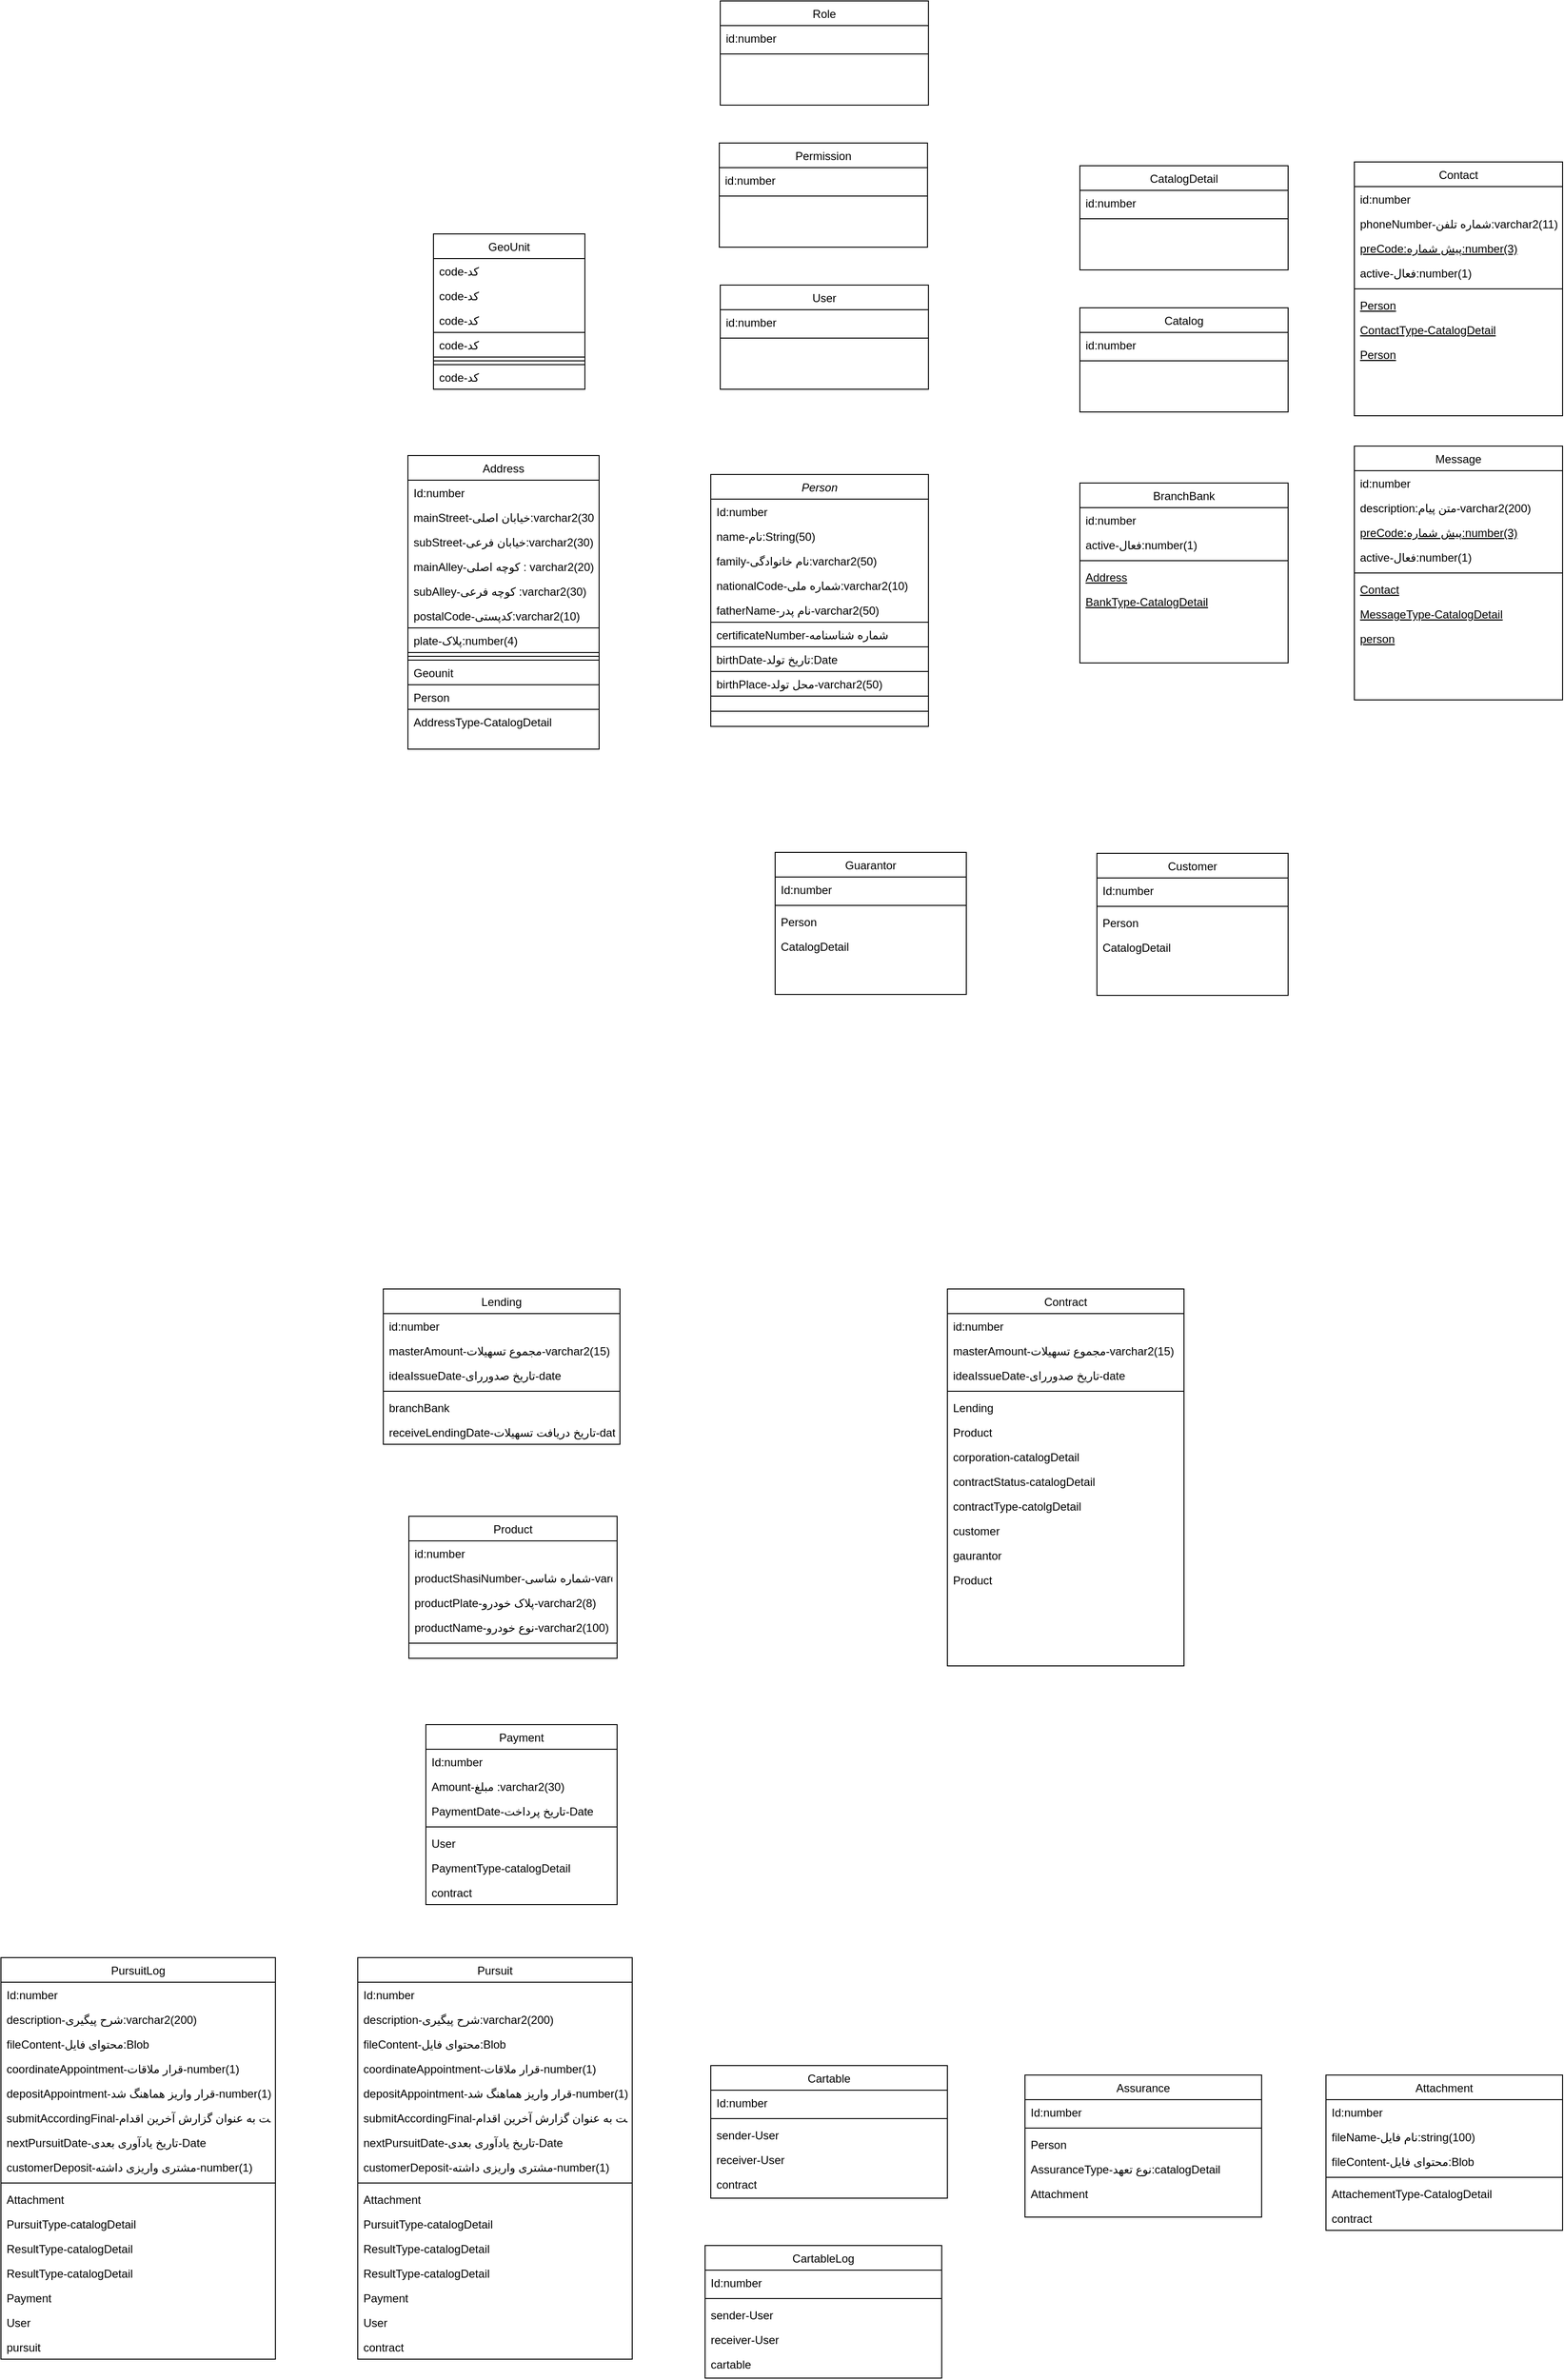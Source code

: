 <mxfile version="13.6.4" type="device"><diagram id="C5RBs43oDa-KdzZeNtuy" name="Page-1"><mxGraphModel dx="2861" dy="2953" grid="1" gridSize="10" guides="1" tooltips="1" connect="1" arrows="1" fold="1" page="1" pageScale="1" pageWidth="827" pageHeight="1169" math="0" shadow="0"><root><mxCell id="WIyWlLk6GJQsqaUBKTNV-0"/><mxCell id="WIyWlLk6GJQsqaUBKTNV-1" parent="WIyWlLk6GJQsqaUBKTNV-0"/><mxCell id="zkfFHV4jXpPFQw0GAbJ--6" value="Contact" style="swimlane;fontStyle=0;align=center;verticalAlign=top;childLayout=stackLayout;horizontal=1;startSize=26;horizontalStack=0;resizeParent=1;resizeLast=0;collapsible=1;marginBottom=0;rounded=0;shadow=0;strokeWidth=1;" parent="WIyWlLk6GJQsqaUBKTNV-1" vertex="1"><mxGeometry x="560" y="-1330" width="220" height="268" as="geometry"><mxRectangle x="130" y="380" width="160" height="26" as="alternateBounds"/></mxGeometry></mxCell><mxCell id="zkfFHV4jXpPFQw0GAbJ--7" value="id:number" style="text;align=left;verticalAlign=top;spacingLeft=4;spacingRight=4;overflow=hidden;rotatable=0;points=[[0,0.5],[1,0.5]];portConstraint=eastwest;" parent="zkfFHV4jXpPFQw0GAbJ--6" vertex="1"><mxGeometry y="26" width="220" height="26" as="geometry"/></mxCell><mxCell id="zkfFHV4jXpPFQw0GAbJ--8" value="phoneNumber-شماره تلفن:varchar2(11)" style="text;align=left;verticalAlign=top;spacingLeft=4;spacingRight=4;overflow=hidden;rotatable=0;points=[[0,0.5],[1,0.5]];portConstraint=eastwest;rounded=0;shadow=0;html=0;" parent="zkfFHV4jXpPFQw0GAbJ--6" vertex="1"><mxGeometry y="52" width="220" height="26" as="geometry"/></mxCell><mxCell id="zkfFHV4jXpPFQw0GAbJ--10" value="preCode:پیش شماره:number(3)" style="text;align=left;verticalAlign=top;spacingLeft=4;spacingRight=4;overflow=hidden;rotatable=0;points=[[0,0.5],[1,0.5]];portConstraint=eastwest;fontStyle=4" parent="zkfFHV4jXpPFQw0GAbJ--6" vertex="1"><mxGeometry y="78" width="220" height="26" as="geometry"/></mxCell><mxCell id="zkfFHV4jXpPFQw0GAbJ--11" value="active-فعال:number(1)" style="text;align=left;verticalAlign=top;spacingLeft=4;spacingRight=4;overflow=hidden;rotatable=0;points=[[0,0.5],[1,0.5]];portConstraint=eastwest;" parent="zkfFHV4jXpPFQw0GAbJ--6" vertex="1"><mxGeometry y="104" width="220" height="26" as="geometry"/></mxCell><mxCell id="zkfFHV4jXpPFQw0GAbJ--9" value="" style="line;html=1;strokeWidth=1;align=left;verticalAlign=middle;spacingTop=-1;spacingLeft=3;spacingRight=3;rotatable=0;labelPosition=right;points=[];portConstraint=eastwest;" parent="zkfFHV4jXpPFQw0GAbJ--6" vertex="1"><mxGeometry y="130" width="220" height="8" as="geometry"/></mxCell><mxCell id="hDIeTfLt6KvK6d02lA_s-30" value="Person" style="text;align=left;verticalAlign=top;spacingLeft=4;spacingRight=4;overflow=hidden;rotatable=0;points=[[0,0.5],[1,0.5]];portConstraint=eastwest;fontStyle=4" parent="zkfFHV4jXpPFQw0GAbJ--6" vertex="1"><mxGeometry y="138" width="220" height="26" as="geometry"/></mxCell><mxCell id="hDIeTfLt6KvK6d02lA_s-31" value="ContactType-CatalogDetail" style="text;align=left;verticalAlign=top;spacingLeft=4;spacingRight=4;overflow=hidden;rotatable=0;points=[[0,0.5],[1,0.5]];portConstraint=eastwest;fontStyle=4" parent="zkfFHV4jXpPFQw0GAbJ--6" vertex="1"><mxGeometry y="164" width="220" height="26" as="geometry"/></mxCell><mxCell id="hDIeTfLt6KvK6d02lA_s-32" value="Person" style="text;align=left;verticalAlign=top;spacingLeft=4;spacingRight=4;overflow=hidden;rotatable=0;points=[[0,0.5],[1,0.5]];portConstraint=eastwest;fontStyle=4" parent="zkfFHV4jXpPFQw0GAbJ--6" vertex="1"><mxGeometry y="190" width="220" height="26" as="geometry"/></mxCell><mxCell id="hDIeTfLt6KvK6d02lA_s-39" value="Message" style="swimlane;fontStyle=0;align=center;verticalAlign=top;childLayout=stackLayout;horizontal=1;startSize=26;horizontalStack=0;resizeParent=1;resizeLast=0;collapsible=1;marginBottom=0;rounded=0;shadow=0;strokeWidth=1;" parent="WIyWlLk6GJQsqaUBKTNV-1" vertex="1"><mxGeometry x="560" y="-1030" width="220" height="268" as="geometry"><mxRectangle x="130" y="380" width="160" height="26" as="alternateBounds"/></mxGeometry></mxCell><mxCell id="hDIeTfLt6KvK6d02lA_s-40" value="id:number" style="text;align=left;verticalAlign=top;spacingLeft=4;spacingRight=4;overflow=hidden;rotatable=0;points=[[0,0.5],[1,0.5]];portConstraint=eastwest;" parent="hDIeTfLt6KvK6d02lA_s-39" vertex="1"><mxGeometry y="26" width="220" height="26" as="geometry"/></mxCell><mxCell id="hDIeTfLt6KvK6d02lA_s-41" value="description:متن پیام-varchar2(200)" style="text;align=left;verticalAlign=top;spacingLeft=4;spacingRight=4;overflow=hidden;rotatable=0;points=[[0,0.5],[1,0.5]];portConstraint=eastwest;rounded=0;shadow=0;html=0;" parent="hDIeTfLt6KvK6d02lA_s-39" vertex="1"><mxGeometry y="52" width="220" height="26" as="geometry"/></mxCell><mxCell id="hDIeTfLt6KvK6d02lA_s-42" value="preCode:پیش شماره:number(3)" style="text;align=left;verticalAlign=top;spacingLeft=4;spacingRight=4;overflow=hidden;rotatable=0;points=[[0,0.5],[1,0.5]];portConstraint=eastwest;fontStyle=4" parent="hDIeTfLt6KvK6d02lA_s-39" vertex="1"><mxGeometry y="78" width="220" height="26" as="geometry"/></mxCell><mxCell id="hDIeTfLt6KvK6d02lA_s-43" value="active-فعال:number(1)" style="text;align=left;verticalAlign=top;spacingLeft=4;spacingRight=4;overflow=hidden;rotatable=0;points=[[0,0.5],[1,0.5]];portConstraint=eastwest;" parent="hDIeTfLt6KvK6d02lA_s-39" vertex="1"><mxGeometry y="104" width="220" height="26" as="geometry"/></mxCell><mxCell id="hDIeTfLt6KvK6d02lA_s-46" value="" style="line;html=1;strokeWidth=1;align=left;verticalAlign=middle;spacingTop=-1;spacingLeft=3;spacingRight=3;rotatable=0;labelPosition=right;points=[];portConstraint=eastwest;" parent="hDIeTfLt6KvK6d02lA_s-39" vertex="1"><mxGeometry y="130" width="220" height="8" as="geometry"/></mxCell><mxCell id="hDIeTfLt6KvK6d02lA_s-47" value="Contact" style="text;align=left;verticalAlign=top;spacingLeft=4;spacingRight=4;overflow=hidden;rotatable=0;points=[[0,0.5],[1,0.5]];portConstraint=eastwest;fontStyle=4" parent="hDIeTfLt6KvK6d02lA_s-39" vertex="1"><mxGeometry y="138" width="220" height="26" as="geometry"/></mxCell><mxCell id="hDIeTfLt6KvK6d02lA_s-48" value="MessageType-CatalogDetail" style="text;align=left;verticalAlign=top;spacingLeft=4;spacingRight=4;overflow=hidden;rotatable=0;points=[[0,0.5],[1,0.5]];portConstraint=eastwest;fontStyle=4" parent="hDIeTfLt6KvK6d02lA_s-39" vertex="1"><mxGeometry y="164" width="220" height="26" as="geometry"/></mxCell><mxCell id="3shs-tokEm1xAMfO8wNQ-30" value="person" style="text;align=left;verticalAlign=top;spacingLeft=4;spacingRight=4;overflow=hidden;rotatable=0;points=[[0,0.5],[1,0.5]];portConstraint=eastwest;fontStyle=4" vertex="1" parent="hDIeTfLt6KvK6d02lA_s-39"><mxGeometry y="190" width="220" height="26" as="geometry"/></mxCell><mxCell id="zkfFHV4jXpPFQw0GAbJ--17" value="Address" style="swimlane;fontStyle=0;align=center;verticalAlign=top;childLayout=stackLayout;horizontal=1;startSize=26;horizontalStack=0;resizeParent=1;resizeLast=0;collapsible=1;marginBottom=0;rounded=0;shadow=0;strokeWidth=1;" parent="WIyWlLk6GJQsqaUBKTNV-1" vertex="1"><mxGeometry x="-440" y="-1020" width="202" height="310" as="geometry"><mxRectangle x="550" y="140" width="160" height="26" as="alternateBounds"/></mxGeometry></mxCell><mxCell id="hDIeTfLt6KvK6d02lA_s-26" value="Id:number" style="text;align=left;verticalAlign=top;spacingLeft=4;spacingRight=4;overflow=hidden;rotatable=0;points=[[0,0.5],[1,0.5]];portConstraint=eastwest;" parent="zkfFHV4jXpPFQw0GAbJ--17" vertex="1"><mxGeometry y="26" width="202" height="26" as="geometry"/></mxCell><mxCell id="zkfFHV4jXpPFQw0GAbJ--19" value="mainStreet-خیابان اصلی:varchar2(30)" style="text;align=left;verticalAlign=top;spacingLeft=4;spacingRight=4;overflow=hidden;rotatable=0;points=[[0,0.5],[1,0.5]];portConstraint=eastwest;rounded=0;shadow=0;html=0;" parent="zkfFHV4jXpPFQw0GAbJ--17" vertex="1"><mxGeometry y="52" width="202" height="26" as="geometry"/></mxCell><mxCell id="zkfFHV4jXpPFQw0GAbJ--20" value="subStreet-خیابان فرعی:varchar2(30)" style="text;align=left;verticalAlign=top;spacingLeft=4;spacingRight=4;overflow=hidden;rotatable=0;points=[[0,0.5],[1,0.5]];portConstraint=eastwest;rounded=0;shadow=0;html=0;" parent="zkfFHV4jXpPFQw0GAbJ--17" vertex="1"><mxGeometry y="78" width="202" height="26" as="geometry"/></mxCell><mxCell id="zkfFHV4jXpPFQw0GAbJ--18" value="mainAlley-کوچه اصلی : varchar2(20)" style="text;align=left;verticalAlign=top;spacingLeft=4;spacingRight=4;overflow=hidden;rotatable=0;points=[[0,0.5],[1,0.5]];portConstraint=eastwest;" parent="zkfFHV4jXpPFQw0GAbJ--17" vertex="1"><mxGeometry y="104" width="202" height="26" as="geometry"/></mxCell><mxCell id="zkfFHV4jXpPFQw0GAbJ--21" value="subAlley-کوچه فرعی :varchar2(30)" style="text;align=left;verticalAlign=top;spacingLeft=4;spacingRight=4;overflow=hidden;rotatable=0;points=[[0,0.5],[1,0.5]];portConstraint=eastwest;rounded=0;shadow=0;html=0;" parent="zkfFHV4jXpPFQw0GAbJ--17" vertex="1"><mxGeometry y="130" width="202" height="26" as="geometry"/></mxCell><mxCell id="zkfFHV4jXpPFQw0GAbJ--22" value="postalCode-کدپستی:varchar2(10)" style="text;align=left;verticalAlign=top;spacingLeft=4;spacingRight=4;overflow=hidden;rotatable=0;points=[[0,0.5],[1,0.5]];portConstraint=eastwest;rounded=0;shadow=0;html=0;" parent="zkfFHV4jXpPFQw0GAbJ--17" vertex="1"><mxGeometry y="156" width="202" height="26" as="geometry"/></mxCell><mxCell id="zkfFHV4jXpPFQw0GAbJ--24" value="plate-پلاک:number(4)" style="text;align=left;verticalAlign=top;spacingLeft=4;spacingRight=4;overflow=hidden;rotatable=0;points=[[0,0.5],[1,0.5]];portConstraint=eastwest;strokeColor=#000000;" parent="zkfFHV4jXpPFQw0GAbJ--17" vertex="1"><mxGeometry y="182" width="202" height="26" as="geometry"/></mxCell><mxCell id="zkfFHV4jXpPFQw0GAbJ--23" value="" style="line;html=1;strokeWidth=1;align=left;verticalAlign=middle;spacingTop=-1;spacingLeft=3;spacingRight=3;rotatable=0;labelPosition=right;points=[];portConstraint=eastwest;" parent="zkfFHV4jXpPFQw0GAbJ--17" vertex="1"><mxGeometry y="208" width="202" height="8" as="geometry"/></mxCell><mxCell id="zkfFHV4jXpPFQw0GAbJ--25" value="Geounit" style="text;align=left;verticalAlign=top;spacingLeft=4;spacingRight=4;overflow=hidden;rotatable=0;points=[[0,0.5],[1,0.5]];portConstraint=eastwest;strokeColor=#000000;" parent="zkfFHV4jXpPFQw0GAbJ--17" vertex="1"><mxGeometry y="216" width="202" height="26" as="geometry"/></mxCell><mxCell id="hDIeTfLt6KvK6d02lA_s-24" value="Person" style="text;align=left;verticalAlign=top;spacingLeft=4;spacingRight=4;overflow=hidden;rotatable=0;points=[[0,0.5],[1,0.5]];portConstraint=eastwest;rounded=0;shadow=0;html=0;strokeColor=#000000;" parent="zkfFHV4jXpPFQw0GAbJ--17" vertex="1"><mxGeometry y="242" width="202" height="26" as="geometry"/></mxCell><mxCell id="hDIeTfLt6KvK6d02lA_s-27" value="AddressType-CatalogDetail" style="text;align=left;verticalAlign=top;spacingLeft=4;spacingRight=4;overflow=hidden;rotatable=0;points=[[0,0.5],[1,0.5]];portConstraint=eastwest;rounded=0;shadow=0;html=0;" parent="zkfFHV4jXpPFQw0GAbJ--17" vertex="1"><mxGeometry y="268" width="202" height="26" as="geometry"/></mxCell><mxCell id="hDIeTfLt6KvK6d02lA_s-52" value="BranchBank" style="swimlane;fontStyle=0;align=center;verticalAlign=top;childLayout=stackLayout;horizontal=1;startSize=26;horizontalStack=0;resizeParent=1;resizeLast=0;collapsible=1;marginBottom=0;rounded=0;shadow=0;strokeWidth=1;" parent="WIyWlLk6GJQsqaUBKTNV-1" vertex="1"><mxGeometry x="270" y="-991" width="220" height="190" as="geometry"><mxRectangle x="130" y="380" width="160" height="26" as="alternateBounds"/></mxGeometry></mxCell><mxCell id="hDIeTfLt6KvK6d02lA_s-53" value="id:number" style="text;align=left;verticalAlign=top;spacingLeft=4;spacingRight=4;overflow=hidden;rotatable=0;points=[[0,0.5],[1,0.5]];portConstraint=eastwest;" parent="hDIeTfLt6KvK6d02lA_s-52" vertex="1"><mxGeometry y="26" width="220" height="26" as="geometry"/></mxCell><mxCell id="hDIeTfLt6KvK6d02lA_s-56" value="active-فعال:number(1)" style="text;align=left;verticalAlign=top;spacingLeft=4;spacingRight=4;overflow=hidden;rotatable=0;points=[[0,0.5],[1,0.5]];portConstraint=eastwest;" parent="hDIeTfLt6KvK6d02lA_s-52" vertex="1"><mxGeometry y="52" width="220" height="26" as="geometry"/></mxCell><mxCell id="hDIeTfLt6KvK6d02lA_s-59" value="" style="line;html=1;strokeWidth=1;align=left;verticalAlign=middle;spacingTop=-1;spacingLeft=3;spacingRight=3;rotatable=0;labelPosition=right;points=[];portConstraint=eastwest;" parent="hDIeTfLt6KvK6d02lA_s-52" vertex="1"><mxGeometry y="78" width="220" height="8" as="geometry"/></mxCell><mxCell id="hDIeTfLt6KvK6d02lA_s-60" value="Address" style="text;align=left;verticalAlign=top;spacingLeft=4;spacingRight=4;overflow=hidden;rotatable=0;points=[[0,0.5],[1,0.5]];portConstraint=eastwest;fontStyle=4" parent="hDIeTfLt6KvK6d02lA_s-52" vertex="1"><mxGeometry y="86" width="220" height="26" as="geometry"/></mxCell><mxCell id="hDIeTfLt6KvK6d02lA_s-61" value="BankType-CatalogDetail" style="text;align=left;verticalAlign=top;spacingLeft=4;spacingRight=4;overflow=hidden;rotatable=0;points=[[0,0.5],[1,0.5]];portConstraint=eastwest;fontStyle=4" parent="hDIeTfLt6KvK6d02lA_s-52" vertex="1"><mxGeometry y="112" width="220" height="26" as="geometry"/></mxCell><mxCell id="zkfFHV4jXpPFQw0GAbJ--0" value="Person" style="swimlane;fontStyle=2;align=center;verticalAlign=top;childLayout=stackLayout;horizontal=1;startSize=26;horizontalStack=0;resizeParent=1;resizeLast=0;collapsible=1;marginBottom=0;rounded=0;shadow=0;strokeWidth=1;" parent="WIyWlLk6GJQsqaUBKTNV-1" vertex="1"><mxGeometry x="-120" y="-1000" width="230" height="266" as="geometry"><mxRectangle x="230" y="140" width="160" height="26" as="alternateBounds"/></mxGeometry></mxCell><mxCell id="hDIeTfLt6KvK6d02lA_s-25" value="Id:number" style="text;align=left;verticalAlign=top;spacingLeft=4;spacingRight=4;overflow=hidden;rotatable=0;points=[[0,0.5],[1,0.5]];portConstraint=eastwest;rounded=0;shadow=0;html=0;" parent="zkfFHV4jXpPFQw0GAbJ--0" vertex="1"><mxGeometry y="26" width="230" height="26" as="geometry"/></mxCell><mxCell id="zkfFHV4jXpPFQw0GAbJ--3" value="name-نام:String(50)" style="text;align=left;verticalAlign=top;spacingLeft=4;spacingRight=4;overflow=hidden;rotatable=0;points=[[0,0.5],[1,0.5]];portConstraint=eastwest;rounded=0;shadow=0;html=0;" parent="zkfFHV4jXpPFQw0GAbJ--0" vertex="1"><mxGeometry y="52" width="230" height="26" as="geometry"/></mxCell><mxCell id="zkfFHV4jXpPFQw0GAbJ--1" value="family-نام خانوادگی:varchar2(50)" style="text;align=left;verticalAlign=top;spacingLeft=4;spacingRight=4;overflow=hidden;rotatable=0;points=[[0,0.5],[1,0.5]];portConstraint=eastwest;" parent="zkfFHV4jXpPFQw0GAbJ--0" vertex="1"><mxGeometry y="78" width="230" height="26" as="geometry"/></mxCell><mxCell id="zkfFHV4jXpPFQw0GAbJ--5" value="nationalCode-شماره ملی:varchar2(10)" style="text;align=left;verticalAlign=top;spacingLeft=4;spacingRight=4;overflow=hidden;rotatable=0;points=[[0,0.5],[1,0.5]];portConstraint=eastwest;" parent="zkfFHV4jXpPFQw0GAbJ--0" vertex="1"><mxGeometry y="104" width="230" height="26" as="geometry"/></mxCell><mxCell id="hDIeTfLt6KvK6d02lA_s-11" value="fatherName-نام پدر-varchar2(50)" style="text;align=left;verticalAlign=top;spacingLeft=4;spacingRight=4;overflow=hidden;rotatable=0;points=[[0,0.5],[1,0.5]];portConstraint=eastwest;rounded=0;shadow=0;html=0;" parent="zkfFHV4jXpPFQw0GAbJ--0" vertex="1"><mxGeometry y="130" width="230" height="26" as="geometry"/></mxCell><mxCell id="hDIeTfLt6KvK6d02lA_s-12" value="certificateNumber-شماره شناسنامه" style="text;align=left;verticalAlign=top;spacingLeft=4;spacingRight=4;overflow=hidden;rotatable=0;points=[[0,0.5],[1,0.5]];portConstraint=eastwest;rounded=0;shadow=0;html=0;strokeColor=#000000;" parent="zkfFHV4jXpPFQw0GAbJ--0" vertex="1"><mxGeometry y="156" width="230" height="26" as="geometry"/></mxCell><mxCell id="hDIeTfLt6KvK6d02lA_s-13" value="birthDate-تاریخ تولد:Date" style="text;align=left;verticalAlign=top;spacingLeft=4;spacingRight=4;overflow=hidden;rotatable=0;points=[[0,0.5],[1,0.5]];portConstraint=eastwest;rounded=0;shadow=0;html=0;strokeColor=#000000;" parent="zkfFHV4jXpPFQw0GAbJ--0" vertex="1"><mxGeometry y="182" width="230" height="26" as="geometry"/></mxCell><mxCell id="hDIeTfLt6KvK6d02lA_s-10" value="birthPlace-محل تولد-varchar2(50)" style="text;align=left;verticalAlign=top;spacingLeft=4;spacingRight=4;overflow=hidden;rotatable=0;points=[[0,0.5],[1,0.5]];portConstraint=eastwest;rounded=0;shadow=0;html=0;strokeColor=#000000;" parent="zkfFHV4jXpPFQw0GAbJ--0" vertex="1"><mxGeometry y="208" width="230" height="26" as="geometry"/></mxCell><mxCell id="zkfFHV4jXpPFQw0GAbJ--4" value="" style="line;html=1;strokeWidth=1;align=left;verticalAlign=middle;spacingTop=-1;spacingLeft=3;spacingRight=3;rotatable=0;labelPosition=right;points=[];portConstraint=eastwest;" parent="zkfFHV4jXpPFQw0GAbJ--0" vertex="1"><mxGeometry y="234" width="230" height="32" as="geometry"/></mxCell><mxCell id="WtENblHsmx-C4HpAd89t-69" value="Payment" style="swimlane;fontStyle=0;align=center;verticalAlign=top;childLayout=stackLayout;horizontal=1;startSize=26;horizontalStack=0;resizeParent=1;resizeLast=0;collapsible=1;marginBottom=0;rounded=0;shadow=0;strokeWidth=1;" parent="WIyWlLk6GJQsqaUBKTNV-1" vertex="1"><mxGeometry x="-421" y="320" width="202" height="190" as="geometry"><mxRectangle x="550" y="140" width="160" height="26" as="alternateBounds"/></mxGeometry></mxCell><mxCell id="WtENblHsmx-C4HpAd89t-70" value="Id:number" style="text;align=left;verticalAlign=top;spacingLeft=4;spacingRight=4;overflow=hidden;rotatable=0;points=[[0,0.5],[1,0.5]];portConstraint=eastwest;" parent="WtENblHsmx-C4HpAd89t-69" vertex="1"><mxGeometry y="26" width="202" height="26" as="geometry"/></mxCell><mxCell id="WtENblHsmx-C4HpAd89t-74" value="Amount-مبلغ :varchar2(30)" style="text;align=left;verticalAlign=top;spacingLeft=4;spacingRight=4;overflow=hidden;rotatable=0;points=[[0,0.5],[1,0.5]];portConstraint=eastwest;" parent="WtENblHsmx-C4HpAd89t-69" vertex="1"><mxGeometry y="52" width="202" height="26" as="geometry"/></mxCell><mxCell id="WtENblHsmx-C4HpAd89t-76" value="PaymentDate-تاریخ پرداخت-Date" style="text;align=left;verticalAlign=top;spacingLeft=4;spacingRight=4;overflow=hidden;rotatable=0;points=[[0,0.5],[1,0.5]];portConstraint=eastwest;" parent="WtENblHsmx-C4HpAd89t-69" vertex="1"><mxGeometry y="78" width="202" height="26" as="geometry"/></mxCell><mxCell id="WtENblHsmx-C4HpAd89t-71" value="" style="line;html=1;strokeWidth=1;align=left;verticalAlign=middle;spacingTop=-1;spacingLeft=3;spacingRight=3;rotatable=0;labelPosition=right;points=[];portConstraint=eastwest;" parent="WtENblHsmx-C4HpAd89t-69" vertex="1"><mxGeometry y="104" width="202" height="8" as="geometry"/></mxCell><mxCell id="WtENblHsmx-C4HpAd89t-72" value="User" style="text;align=left;verticalAlign=top;spacingLeft=4;spacingRight=4;overflow=hidden;rotatable=0;points=[[0,0.5],[1,0.5]];portConstraint=eastwest;rounded=0;shadow=0;html=0;" parent="WtENblHsmx-C4HpAd89t-69" vertex="1"><mxGeometry y="112" width="202" height="26" as="geometry"/></mxCell><mxCell id="WtENblHsmx-C4HpAd89t-75" value="PaymentType-catalogDetail" style="text;align=left;verticalAlign=top;spacingLeft=4;spacingRight=4;overflow=hidden;rotatable=0;points=[[0,0.5],[1,0.5]];portConstraint=eastwest;" parent="WtENblHsmx-C4HpAd89t-69" vertex="1"><mxGeometry y="138" width="202" height="26" as="geometry"/></mxCell><mxCell id="3shs-tokEm1xAMfO8wNQ-29" value="contract" style="text;align=left;verticalAlign=top;spacingLeft=4;spacingRight=4;overflow=hidden;rotatable=0;points=[[0,0.5],[1,0.5]];portConstraint=eastwest;rounded=0;shadow=0;html=0;" vertex="1" parent="WtENblHsmx-C4HpAd89t-69"><mxGeometry y="164" width="202" height="26" as="geometry"/></mxCell><mxCell id="WtENblHsmx-C4HpAd89t-0" value="Assurance" style="swimlane;fontStyle=0;align=center;verticalAlign=top;childLayout=stackLayout;horizontal=1;startSize=26;horizontalStack=0;resizeParent=1;resizeLast=0;collapsible=1;marginBottom=0;rounded=0;shadow=0;strokeWidth=1;" parent="WIyWlLk6GJQsqaUBKTNV-1" vertex="1"><mxGeometry x="212" y="690" width="250" height="150" as="geometry"><mxRectangle x="550" y="140" width="160" height="26" as="alternateBounds"/></mxGeometry></mxCell><mxCell id="WtENblHsmx-C4HpAd89t-1" value="Id:number" style="text;align=left;verticalAlign=top;spacingLeft=4;spacingRight=4;overflow=hidden;rotatable=0;points=[[0,0.5],[1,0.5]];portConstraint=eastwest;" parent="WtENblHsmx-C4HpAd89t-0" vertex="1"><mxGeometry y="26" width="250" height="26" as="geometry"/></mxCell><mxCell id="WtENblHsmx-C4HpAd89t-2" value="" style="line;html=1;strokeWidth=1;align=left;verticalAlign=middle;spacingTop=-1;spacingLeft=3;spacingRight=3;rotatable=0;labelPosition=right;points=[];portConstraint=eastwest;" parent="WtENblHsmx-C4HpAd89t-0" vertex="1"><mxGeometry y="52" width="250" height="8" as="geometry"/></mxCell><mxCell id="WtENblHsmx-C4HpAd89t-3" value="Person" style="text;align=left;verticalAlign=top;spacingLeft=4;spacingRight=4;overflow=hidden;rotatable=0;points=[[0,0.5],[1,0.5]];portConstraint=eastwest;rounded=0;shadow=0;html=0;" parent="WtENblHsmx-C4HpAd89t-0" vertex="1"><mxGeometry y="60" width="250" height="26" as="geometry"/></mxCell><mxCell id="WtENblHsmx-C4HpAd89t-5" value="AssuranceType-نوع تعهد:catalogDetail" style="text;align=left;verticalAlign=top;spacingLeft=4;spacingRight=4;overflow=hidden;rotatable=0;points=[[0,0.5],[1,0.5]];portConstraint=eastwest;rounded=0;shadow=0;html=0;" parent="WtENblHsmx-C4HpAd89t-0" vertex="1"><mxGeometry y="86" width="250" height="26" as="geometry"/></mxCell><mxCell id="WtENblHsmx-C4HpAd89t-68" value="Attachment" style="text;align=left;verticalAlign=top;spacingLeft=4;spacingRight=4;overflow=hidden;rotatable=0;points=[[0,0.5],[1,0.5]];portConstraint=eastwest;rounded=0;shadow=0;html=0;" parent="WtENblHsmx-C4HpAd89t-0" vertex="1"><mxGeometry y="112" width="250" height="26" as="geometry"/></mxCell><mxCell id="WtENblHsmx-C4HpAd89t-6" value="Attachment" style="swimlane;fontStyle=0;align=center;verticalAlign=top;childLayout=stackLayout;horizontal=1;startSize=26;horizontalStack=0;resizeParent=1;resizeLast=0;collapsible=1;marginBottom=0;rounded=0;shadow=0;strokeWidth=1;" parent="WIyWlLk6GJQsqaUBKTNV-1" vertex="1"><mxGeometry x="530" y="690" width="250" height="164" as="geometry"><mxRectangle x="550" y="140" width="160" height="26" as="alternateBounds"/></mxGeometry></mxCell><mxCell id="WtENblHsmx-C4HpAd89t-7" value="Id:number" style="text;align=left;verticalAlign=top;spacingLeft=4;spacingRight=4;overflow=hidden;rotatable=0;points=[[0,0.5],[1,0.5]];portConstraint=eastwest;" parent="WtENblHsmx-C4HpAd89t-6" vertex="1"><mxGeometry y="26" width="250" height="26" as="geometry"/></mxCell><mxCell id="WtENblHsmx-C4HpAd89t-12" value="fileName-نام فایل:string(100)" style="text;align=left;verticalAlign=top;spacingLeft=4;spacingRight=4;overflow=hidden;rotatable=0;points=[[0,0.5],[1,0.5]];portConstraint=eastwest;" parent="WtENblHsmx-C4HpAd89t-6" vertex="1"><mxGeometry y="52" width="250" height="26" as="geometry"/></mxCell><mxCell id="WtENblHsmx-C4HpAd89t-11" value="fileContent-محتوای فایل:Blob" style="text;align=left;verticalAlign=top;spacingLeft=4;spacingRight=4;overflow=hidden;rotatable=0;points=[[0,0.5],[1,0.5]];portConstraint=eastwest;" parent="WtENblHsmx-C4HpAd89t-6" vertex="1"><mxGeometry y="78" width="250" height="26" as="geometry"/></mxCell><mxCell id="WtENblHsmx-C4HpAd89t-8" value="" style="line;html=1;strokeWidth=1;align=left;verticalAlign=middle;spacingTop=-1;spacingLeft=3;spacingRight=3;rotatable=0;labelPosition=right;points=[];portConstraint=eastwest;" parent="WtENblHsmx-C4HpAd89t-6" vertex="1"><mxGeometry y="104" width="250" height="8" as="geometry"/></mxCell><mxCell id="WtENblHsmx-C4HpAd89t-10" value="AttachementType-CatalogDetail" style="text;align=left;verticalAlign=top;spacingLeft=4;spacingRight=4;overflow=hidden;rotatable=0;points=[[0,0.5],[1,0.5]];portConstraint=eastwest;rounded=0;shadow=0;html=0;" parent="WtENblHsmx-C4HpAd89t-6" vertex="1"><mxGeometry y="112" width="250" height="26" as="geometry"/></mxCell><mxCell id="3shs-tokEm1xAMfO8wNQ-28" value="contract" style="text;align=left;verticalAlign=top;spacingLeft=4;spacingRight=4;overflow=hidden;rotatable=0;points=[[0,0.5],[1,0.5]];portConstraint=eastwest;rounded=0;shadow=0;html=0;" vertex="1" parent="WtENblHsmx-C4HpAd89t-6"><mxGeometry y="138" width="250" height="26" as="geometry"/></mxCell><mxCell id="WtENblHsmx-C4HpAd89t-46" value="Cartable" style="swimlane;fontStyle=0;align=center;verticalAlign=top;childLayout=stackLayout;horizontal=1;startSize=26;horizontalStack=0;resizeParent=1;resizeLast=0;collapsible=1;marginBottom=0;rounded=0;shadow=0;strokeWidth=1;" parent="WIyWlLk6GJQsqaUBKTNV-1" vertex="1"><mxGeometry x="-120" y="680" width="250" height="140" as="geometry"><mxRectangle x="550" y="140" width="160" height="26" as="alternateBounds"/></mxGeometry></mxCell><mxCell id="WtENblHsmx-C4HpAd89t-47" value="Id:number" style="text;align=left;verticalAlign=top;spacingLeft=4;spacingRight=4;overflow=hidden;rotatable=0;points=[[0,0.5],[1,0.5]];portConstraint=eastwest;" parent="WtENblHsmx-C4HpAd89t-46" vertex="1"><mxGeometry y="26" width="250" height="26" as="geometry"/></mxCell><mxCell id="WtENblHsmx-C4HpAd89t-48" value="" style="line;html=1;strokeWidth=1;align=left;verticalAlign=middle;spacingTop=-1;spacingLeft=3;spacingRight=3;rotatable=0;labelPosition=right;points=[];portConstraint=eastwest;" parent="WtENblHsmx-C4HpAd89t-46" vertex="1"><mxGeometry y="52" width="250" height="8" as="geometry"/></mxCell><mxCell id="WtENblHsmx-C4HpAd89t-56" value="sender-User" style="text;align=left;verticalAlign=top;spacingLeft=4;spacingRight=4;overflow=hidden;rotatable=0;points=[[0,0.5],[1,0.5]];portConstraint=eastwest;" parent="WtENblHsmx-C4HpAd89t-46" vertex="1"><mxGeometry y="60" width="250" height="26" as="geometry"/></mxCell><mxCell id="WtENblHsmx-C4HpAd89t-57" value="receiver-User" style="text;align=left;verticalAlign=top;spacingLeft=4;spacingRight=4;overflow=hidden;rotatable=0;points=[[0,0.5],[1,0.5]];portConstraint=eastwest;" parent="WtENblHsmx-C4HpAd89t-46" vertex="1"><mxGeometry y="86" width="250" height="26" as="geometry"/></mxCell><mxCell id="3shs-tokEm1xAMfO8wNQ-23" value="contract" style="text;align=left;verticalAlign=top;spacingLeft=4;spacingRight=4;overflow=hidden;rotatable=0;points=[[0,0.5],[1,0.5]];portConstraint=eastwest;" vertex="1" parent="WtENblHsmx-C4HpAd89t-46"><mxGeometry y="112" width="250" height="26" as="geometry"/></mxCell><mxCell id="WtENblHsmx-C4HpAd89t-13" value="Pursuit" style="swimlane;fontStyle=0;align=center;verticalAlign=top;childLayout=stackLayout;horizontal=1;startSize=26;horizontalStack=0;resizeParent=1;resizeLast=0;collapsible=1;marginBottom=0;rounded=0;shadow=0;strokeWidth=1;" parent="WIyWlLk6GJQsqaUBKTNV-1" vertex="1"><mxGeometry x="-493" y="566" width="290" height="424" as="geometry"><mxRectangle x="550" y="140" width="160" height="26" as="alternateBounds"/></mxGeometry></mxCell><mxCell id="WtENblHsmx-C4HpAd89t-14" value="Id:number" style="text;align=left;verticalAlign=top;spacingLeft=4;spacingRight=4;overflow=hidden;rotatable=0;points=[[0,0.5],[1,0.5]];portConstraint=eastwest;" parent="WtENblHsmx-C4HpAd89t-13" vertex="1"><mxGeometry y="26" width="290" height="26" as="geometry"/></mxCell><mxCell id="WtENblHsmx-C4HpAd89t-15" value="description-شرح پیگیری:varchar2(200)" style="text;align=left;verticalAlign=top;spacingLeft=4;spacingRight=4;overflow=hidden;rotatable=0;points=[[0,0.5],[1,0.5]];portConstraint=eastwest;" parent="WtENblHsmx-C4HpAd89t-13" vertex="1"><mxGeometry y="52" width="290" height="26" as="geometry"/></mxCell><mxCell id="WtENblHsmx-C4HpAd89t-16" value="fileContent-محتوای فایل:Blob" style="text;align=left;verticalAlign=top;spacingLeft=4;spacingRight=4;overflow=hidden;rotatable=0;points=[[0,0.5],[1,0.5]];portConstraint=eastwest;" parent="WtENblHsmx-C4HpAd89t-13" vertex="1"><mxGeometry y="78" width="290" height="26" as="geometry"/></mxCell><mxCell id="WtENblHsmx-C4HpAd89t-26" value="coordinateAppointment-قرار ملاقات-number(1)" style="text;align=left;verticalAlign=top;spacingLeft=4;spacingRight=4;overflow=hidden;rotatable=0;points=[[0,0.5],[1,0.5]];portConstraint=eastwest;" parent="WtENblHsmx-C4HpAd89t-13" vertex="1"><mxGeometry y="104" width="290" height="26" as="geometry"/></mxCell><mxCell id="WtENblHsmx-C4HpAd89t-28" value="depositAppointment-قرار واریز هماهنگ شد-number(1)" style="text;align=left;verticalAlign=top;spacingLeft=4;spacingRight=4;overflow=hidden;rotatable=0;points=[[0,0.5],[1,0.5]];portConstraint=eastwest;" parent="WtENblHsmx-C4HpAd89t-13" vertex="1"><mxGeometry y="130" width="290" height="26" as="geometry"/></mxCell><mxCell id="WtENblHsmx-C4HpAd89t-29" value="submitAccordingFinal-ثبت به عنوان گزارش آخرین اقدام-number(1)" style="text;align=left;verticalAlign=top;spacingLeft=4;spacingRight=4;overflow=hidden;rotatable=0;points=[[0,0.5],[1,0.5]];portConstraint=eastwest;" parent="WtENblHsmx-C4HpAd89t-13" vertex="1"><mxGeometry y="156" width="290" height="26" as="geometry"/></mxCell><mxCell id="WtENblHsmx-C4HpAd89t-30" value="nextPursuitDate-تاریخ یادآوری بعدی-Date" style="text;align=left;verticalAlign=top;spacingLeft=4;spacingRight=4;overflow=hidden;rotatable=0;points=[[0,0.5],[1,0.5]];portConstraint=eastwest;" parent="WtENblHsmx-C4HpAd89t-13" vertex="1"><mxGeometry y="182" width="290" height="26" as="geometry"/></mxCell><mxCell id="WtENblHsmx-C4HpAd89t-27" value="customerDeposit-مشتری واریزی داشته-number(1)" style="text;align=left;verticalAlign=top;spacingLeft=4;spacingRight=4;overflow=hidden;rotatable=0;points=[[0,0.5],[1,0.5]];portConstraint=eastwest;" parent="WtENblHsmx-C4HpAd89t-13" vertex="1"><mxGeometry y="208" width="290" height="26" as="geometry"/></mxCell><mxCell id="WtENblHsmx-C4HpAd89t-17" value="" style="line;html=1;strokeWidth=1;align=left;verticalAlign=middle;spacingTop=-1;spacingLeft=3;spacingRight=3;rotatable=0;labelPosition=right;points=[];portConstraint=eastwest;" parent="WtENblHsmx-C4HpAd89t-13" vertex="1"><mxGeometry y="234" width="290" height="8" as="geometry"/></mxCell><mxCell id="WtENblHsmx-C4HpAd89t-18" value="Attachment" style="text;align=left;verticalAlign=top;spacingLeft=4;spacingRight=4;overflow=hidden;rotatable=0;points=[[0,0.5],[1,0.5]];portConstraint=eastwest;rounded=0;shadow=0;html=0;" parent="WtENblHsmx-C4HpAd89t-13" vertex="1"><mxGeometry y="242" width="290" height="26" as="geometry"/></mxCell><mxCell id="WtENblHsmx-C4HpAd89t-20" value="PursuitType-catalogDetail" style="text;align=left;verticalAlign=top;spacingLeft=4;spacingRight=4;overflow=hidden;rotatable=0;points=[[0,0.5],[1,0.5]];portConstraint=eastwest;" parent="WtENblHsmx-C4HpAd89t-13" vertex="1"><mxGeometry y="268" width="290" height="26" as="geometry"/></mxCell><mxCell id="WtENblHsmx-C4HpAd89t-21" value="ResultType-catalogDetail" style="text;align=left;verticalAlign=top;spacingLeft=4;spacingRight=4;overflow=hidden;rotatable=0;points=[[0,0.5],[1,0.5]];portConstraint=eastwest;" parent="WtENblHsmx-C4HpAd89t-13" vertex="1"><mxGeometry y="294" width="290" height="26" as="geometry"/></mxCell><mxCell id="WtENblHsmx-C4HpAd89t-22" value="ResultType-catalogDetail" style="text;align=left;verticalAlign=top;spacingLeft=4;spacingRight=4;overflow=hidden;rotatable=0;points=[[0,0.5],[1,0.5]];portConstraint=eastwest;" parent="WtENblHsmx-C4HpAd89t-13" vertex="1"><mxGeometry y="320" width="290" height="26" as="geometry"/></mxCell><mxCell id="WtENblHsmx-C4HpAd89t-23" value="Payment" style="text;align=left;verticalAlign=top;spacingLeft=4;spacingRight=4;overflow=hidden;rotatable=0;points=[[0,0.5],[1,0.5]];portConstraint=eastwest;" parent="WtENblHsmx-C4HpAd89t-13" vertex="1"><mxGeometry y="346" width="290" height="26" as="geometry"/></mxCell><mxCell id="WtENblHsmx-C4HpAd89t-61" value="User" style="text;align=left;verticalAlign=top;spacingLeft=4;spacingRight=4;overflow=hidden;rotatable=0;points=[[0,0.5],[1,0.5]];portConstraint=eastwest;" parent="WtENblHsmx-C4HpAd89t-13" vertex="1"><mxGeometry y="372" width="290" height="26" as="geometry"/></mxCell><mxCell id="3shs-tokEm1xAMfO8wNQ-26" value="contract" style="text;align=left;verticalAlign=top;spacingLeft=4;spacingRight=4;overflow=hidden;rotatable=0;points=[[0,0.5],[1,0.5]];portConstraint=eastwest;" vertex="1" parent="WtENblHsmx-C4HpAd89t-13"><mxGeometry y="398" width="290" height="26" as="geometry"/></mxCell><mxCell id="WtENblHsmx-C4HpAd89t-31" value="PursuitLog" style="swimlane;fontStyle=0;align=center;verticalAlign=top;childLayout=stackLayout;horizontal=1;startSize=26;horizontalStack=0;resizeParent=1;resizeLast=0;collapsible=1;marginBottom=0;rounded=0;shadow=0;strokeWidth=1;" parent="WIyWlLk6GJQsqaUBKTNV-1" vertex="1"><mxGeometry x="-870" y="566" width="290" height="424" as="geometry"><mxRectangle x="550" y="140" width="160" height="26" as="alternateBounds"/></mxGeometry></mxCell><mxCell id="WtENblHsmx-C4HpAd89t-32" value="Id:number" style="text;align=left;verticalAlign=top;spacingLeft=4;spacingRight=4;overflow=hidden;rotatable=0;points=[[0,0.5],[1,0.5]];portConstraint=eastwest;" parent="WtENblHsmx-C4HpAd89t-31" vertex="1"><mxGeometry y="26" width="290" height="26" as="geometry"/></mxCell><mxCell id="WtENblHsmx-C4HpAd89t-33" value="description-شرح پیگیری:varchar2(200)" style="text;align=left;verticalAlign=top;spacingLeft=4;spacingRight=4;overflow=hidden;rotatable=0;points=[[0,0.5],[1,0.5]];portConstraint=eastwest;" parent="WtENblHsmx-C4HpAd89t-31" vertex="1"><mxGeometry y="52" width="290" height="26" as="geometry"/></mxCell><mxCell id="WtENblHsmx-C4HpAd89t-34" value="fileContent-محتوای فایل:Blob" style="text;align=left;verticalAlign=top;spacingLeft=4;spacingRight=4;overflow=hidden;rotatable=0;points=[[0,0.5],[1,0.5]];portConstraint=eastwest;" parent="WtENblHsmx-C4HpAd89t-31" vertex="1"><mxGeometry y="78" width="290" height="26" as="geometry"/></mxCell><mxCell id="WtENblHsmx-C4HpAd89t-35" value="coordinateAppointment-قرار ملاقات-number(1)" style="text;align=left;verticalAlign=top;spacingLeft=4;spacingRight=4;overflow=hidden;rotatable=0;points=[[0,0.5],[1,0.5]];portConstraint=eastwest;" parent="WtENblHsmx-C4HpAd89t-31" vertex="1"><mxGeometry y="104" width="290" height="26" as="geometry"/></mxCell><mxCell id="WtENblHsmx-C4HpAd89t-36" value="depositAppointment-قرار واریز هماهنگ شد-number(1)" style="text;align=left;verticalAlign=top;spacingLeft=4;spacingRight=4;overflow=hidden;rotatable=0;points=[[0,0.5],[1,0.5]];portConstraint=eastwest;" parent="WtENblHsmx-C4HpAd89t-31" vertex="1"><mxGeometry y="130" width="290" height="26" as="geometry"/></mxCell><mxCell id="WtENblHsmx-C4HpAd89t-37" value="submitAccordingFinal-ثبت به عنوان گزارش آخرین اقدام-number(1)" style="text;align=left;verticalAlign=top;spacingLeft=4;spacingRight=4;overflow=hidden;rotatable=0;points=[[0,0.5],[1,0.5]];portConstraint=eastwest;" parent="WtENblHsmx-C4HpAd89t-31" vertex="1"><mxGeometry y="156" width="290" height="26" as="geometry"/></mxCell><mxCell id="WtENblHsmx-C4HpAd89t-38" value="nextPursuitDate-تاریخ یادآوری بعدی-Date" style="text;align=left;verticalAlign=top;spacingLeft=4;spacingRight=4;overflow=hidden;rotatable=0;points=[[0,0.5],[1,0.5]];portConstraint=eastwest;" parent="WtENblHsmx-C4HpAd89t-31" vertex="1"><mxGeometry y="182" width="290" height="26" as="geometry"/></mxCell><mxCell id="WtENblHsmx-C4HpAd89t-39" value="customerDeposit-مشتری واریزی داشته-number(1)" style="text;align=left;verticalAlign=top;spacingLeft=4;spacingRight=4;overflow=hidden;rotatable=0;points=[[0,0.5],[1,0.5]];portConstraint=eastwest;" parent="WtENblHsmx-C4HpAd89t-31" vertex="1"><mxGeometry y="208" width="290" height="26" as="geometry"/></mxCell><mxCell id="WtENblHsmx-C4HpAd89t-40" value="" style="line;html=1;strokeWidth=1;align=left;verticalAlign=middle;spacingTop=-1;spacingLeft=3;spacingRight=3;rotatable=0;labelPosition=right;points=[];portConstraint=eastwest;" parent="WtENblHsmx-C4HpAd89t-31" vertex="1"><mxGeometry y="234" width="290" height="8" as="geometry"/></mxCell><mxCell id="WtENblHsmx-C4HpAd89t-41" value="Attachment" style="text;align=left;verticalAlign=top;spacingLeft=4;spacingRight=4;overflow=hidden;rotatable=0;points=[[0,0.5],[1,0.5]];portConstraint=eastwest;rounded=0;shadow=0;html=0;" parent="WtENblHsmx-C4HpAd89t-31" vertex="1"><mxGeometry y="242" width="290" height="26" as="geometry"/></mxCell><mxCell id="WtENblHsmx-C4HpAd89t-42" value="PursuitType-catalogDetail" style="text;align=left;verticalAlign=top;spacingLeft=4;spacingRight=4;overflow=hidden;rotatable=0;points=[[0,0.5],[1,0.5]];portConstraint=eastwest;" parent="WtENblHsmx-C4HpAd89t-31" vertex="1"><mxGeometry y="268" width="290" height="26" as="geometry"/></mxCell><mxCell id="WtENblHsmx-C4HpAd89t-43" value="ResultType-catalogDetail" style="text;align=left;verticalAlign=top;spacingLeft=4;spacingRight=4;overflow=hidden;rotatable=0;points=[[0,0.5],[1,0.5]];portConstraint=eastwest;" parent="WtENblHsmx-C4HpAd89t-31" vertex="1"><mxGeometry y="294" width="290" height="26" as="geometry"/></mxCell><mxCell id="WtENblHsmx-C4HpAd89t-44" value="ResultType-catalogDetail" style="text;align=left;verticalAlign=top;spacingLeft=4;spacingRight=4;overflow=hidden;rotatable=0;points=[[0,0.5],[1,0.5]];portConstraint=eastwest;" parent="WtENblHsmx-C4HpAd89t-31" vertex="1"><mxGeometry y="320" width="290" height="26" as="geometry"/></mxCell><mxCell id="WtENblHsmx-C4HpAd89t-45" value="Payment" style="text;align=left;verticalAlign=top;spacingLeft=4;spacingRight=4;overflow=hidden;rotatable=0;points=[[0,0.5],[1,0.5]];portConstraint=eastwest;" parent="WtENblHsmx-C4HpAd89t-31" vertex="1"><mxGeometry y="346" width="290" height="26" as="geometry"/></mxCell><mxCell id="WtENblHsmx-C4HpAd89t-62" value="User" style="text;align=left;verticalAlign=top;spacingLeft=4;spacingRight=4;overflow=hidden;rotatable=0;points=[[0,0.5],[1,0.5]];portConstraint=eastwest;" parent="WtENblHsmx-C4HpAd89t-31" vertex="1"><mxGeometry y="372" width="290" height="26" as="geometry"/></mxCell><mxCell id="3shs-tokEm1xAMfO8wNQ-27" value="pursuit" style="text;align=left;verticalAlign=top;spacingLeft=4;spacingRight=4;overflow=hidden;rotatable=0;points=[[0,0.5],[1,0.5]];portConstraint=eastwest;" vertex="1" parent="WtENblHsmx-C4HpAd89t-31"><mxGeometry y="398" width="290" height="26" as="geometry"/></mxCell><mxCell id="hDIeTfLt6KvK6d02lA_s-136" value="Customer" style="swimlane;fontStyle=0;align=center;verticalAlign=top;childLayout=stackLayout;horizontal=1;startSize=26;horizontalStack=0;resizeParent=1;resizeLast=0;collapsible=1;marginBottom=0;rounded=0;shadow=0;strokeWidth=1;" parent="WIyWlLk6GJQsqaUBKTNV-1" vertex="1"><mxGeometry x="288" y="-600" width="202" height="150" as="geometry"><mxRectangle x="550" y="140" width="160" height="26" as="alternateBounds"/></mxGeometry></mxCell><mxCell id="hDIeTfLt6KvK6d02lA_s-137" value="Id:number" style="text;align=left;verticalAlign=top;spacingLeft=4;spacingRight=4;overflow=hidden;rotatable=0;points=[[0,0.5],[1,0.5]];portConstraint=eastwest;" parent="hDIeTfLt6KvK6d02lA_s-136" vertex="1"><mxGeometry y="26" width="202" height="26" as="geometry"/></mxCell><mxCell id="hDIeTfLt6KvK6d02lA_s-144" value="" style="line;html=1;strokeWidth=1;align=left;verticalAlign=middle;spacingTop=-1;spacingLeft=3;spacingRight=3;rotatable=0;labelPosition=right;points=[];portConstraint=eastwest;" parent="hDIeTfLt6KvK6d02lA_s-136" vertex="1"><mxGeometry y="52" width="202" height="8" as="geometry"/></mxCell><mxCell id="hDIeTfLt6KvK6d02lA_s-146" value="Person" style="text;align=left;verticalAlign=top;spacingLeft=4;spacingRight=4;overflow=hidden;rotatable=0;points=[[0,0.5],[1,0.5]];portConstraint=eastwest;rounded=0;shadow=0;html=0;" parent="hDIeTfLt6KvK6d02lA_s-136" vertex="1"><mxGeometry y="60" width="202" height="26" as="geometry"/></mxCell><mxCell id="hDIeTfLt6KvK6d02lA_s-147" value="CatalogDetail" style="text;align=left;verticalAlign=top;spacingLeft=4;spacingRight=4;overflow=hidden;rotatable=0;points=[[0,0.5],[1,0.5]];portConstraint=eastwest;rounded=0;shadow=0;html=0;" parent="hDIeTfLt6KvK6d02lA_s-136" vertex="1"><mxGeometry y="86" width="202" height="26" as="geometry"/></mxCell><mxCell id="hDIeTfLt6KvK6d02lA_s-76" value="Catalog" style="swimlane;fontStyle=0;align=center;verticalAlign=top;childLayout=stackLayout;horizontal=1;startSize=26;horizontalStack=0;resizeParent=1;resizeLast=0;collapsible=1;marginBottom=0;rounded=0;shadow=0;strokeWidth=1;" parent="WIyWlLk6GJQsqaUBKTNV-1" vertex="1"><mxGeometry x="270" y="-1176" width="220" height="110" as="geometry"><mxRectangle x="130" y="380" width="160" height="26" as="alternateBounds"/></mxGeometry></mxCell><mxCell id="hDIeTfLt6KvK6d02lA_s-77" value="id:number" style="text;align=left;verticalAlign=top;spacingLeft=4;spacingRight=4;overflow=hidden;rotatable=0;points=[[0,0.5],[1,0.5]];portConstraint=eastwest;" parent="hDIeTfLt6KvK6d02lA_s-76" vertex="1"><mxGeometry y="26" width="220" height="26" as="geometry"/></mxCell><mxCell id="hDIeTfLt6KvK6d02lA_s-83" value="" style="line;html=1;strokeWidth=1;align=left;verticalAlign=middle;spacingTop=-1;spacingLeft=3;spacingRight=3;rotatable=0;labelPosition=right;points=[];portConstraint=eastwest;" parent="hDIeTfLt6KvK6d02lA_s-76" vertex="1"><mxGeometry y="52" width="220" height="8" as="geometry"/></mxCell><mxCell id="hDIeTfLt6KvK6d02lA_s-105" value="CatalogDetail" style="swimlane;fontStyle=0;align=center;verticalAlign=top;childLayout=stackLayout;horizontal=1;startSize=26;horizontalStack=0;resizeParent=1;resizeLast=0;collapsible=1;marginBottom=0;rounded=0;shadow=0;strokeWidth=1;" parent="WIyWlLk6GJQsqaUBKTNV-1" vertex="1"><mxGeometry x="270" y="-1326" width="220" height="110" as="geometry"><mxRectangle x="130" y="380" width="160" height="26" as="alternateBounds"/></mxGeometry></mxCell><mxCell id="hDIeTfLt6KvK6d02lA_s-106" value="id:number" style="text;align=left;verticalAlign=top;spacingLeft=4;spacingRight=4;overflow=hidden;rotatable=0;points=[[0,0.5],[1,0.5]];portConstraint=eastwest;" parent="hDIeTfLt6KvK6d02lA_s-105" vertex="1"><mxGeometry y="26" width="220" height="26" as="geometry"/></mxCell><mxCell id="hDIeTfLt6KvK6d02lA_s-107" value="" style="line;html=1;strokeWidth=1;align=left;verticalAlign=middle;spacingTop=-1;spacingLeft=3;spacingRight=3;rotatable=0;labelPosition=right;points=[];portConstraint=eastwest;" parent="hDIeTfLt6KvK6d02lA_s-105" vertex="1"><mxGeometry y="52" width="220" height="8" as="geometry"/></mxCell><mxCell id="hDIeTfLt6KvK6d02lA_s-102" value="User" style="swimlane;fontStyle=0;align=center;verticalAlign=top;childLayout=stackLayout;horizontal=1;startSize=26;horizontalStack=0;resizeParent=1;resizeLast=0;collapsible=1;marginBottom=0;rounded=0;shadow=0;strokeWidth=1;" parent="WIyWlLk6GJQsqaUBKTNV-1" vertex="1"><mxGeometry x="-110" y="-1200" width="220" height="110" as="geometry"><mxRectangle x="130" y="380" width="160" height="26" as="alternateBounds"/></mxGeometry></mxCell><mxCell id="hDIeTfLt6KvK6d02lA_s-103" value="id:number" style="text;align=left;verticalAlign=top;spacingLeft=4;spacingRight=4;overflow=hidden;rotatable=0;points=[[0,0.5],[1,0.5]];portConstraint=eastwest;" parent="hDIeTfLt6KvK6d02lA_s-102" vertex="1"><mxGeometry y="26" width="220" height="26" as="geometry"/></mxCell><mxCell id="hDIeTfLt6KvK6d02lA_s-104" value="" style="line;html=1;strokeWidth=1;align=left;verticalAlign=middle;spacingTop=-1;spacingLeft=3;spacingRight=3;rotatable=0;labelPosition=right;points=[];portConstraint=eastwest;" parent="hDIeTfLt6KvK6d02lA_s-102" vertex="1"><mxGeometry y="52" width="220" height="8" as="geometry"/></mxCell><mxCell id="hDIeTfLt6KvK6d02lA_s-65" value="Role" style="swimlane;fontStyle=0;align=center;verticalAlign=top;childLayout=stackLayout;horizontal=1;startSize=26;horizontalStack=0;resizeParent=1;resizeLast=0;collapsible=1;marginBottom=0;rounded=0;shadow=0;strokeWidth=1;" parent="WIyWlLk6GJQsqaUBKTNV-1" vertex="1"><mxGeometry x="-110" y="-1500" width="220" height="110" as="geometry"><mxRectangle x="130" y="380" width="160" height="26" as="alternateBounds"/></mxGeometry></mxCell><mxCell id="hDIeTfLt6KvK6d02lA_s-66" value="id:number" style="text;align=left;verticalAlign=top;spacingLeft=4;spacingRight=4;overflow=hidden;rotatable=0;points=[[0,0.5],[1,0.5]];portConstraint=eastwest;" parent="hDIeTfLt6KvK6d02lA_s-65" vertex="1"><mxGeometry y="26" width="220" height="26" as="geometry"/></mxCell><mxCell id="hDIeTfLt6KvK6d02lA_s-72" value="" style="line;html=1;strokeWidth=1;align=left;verticalAlign=middle;spacingTop=-1;spacingLeft=3;spacingRight=3;rotatable=0;labelPosition=right;points=[];portConstraint=eastwest;" parent="hDIeTfLt6KvK6d02lA_s-65" vertex="1"><mxGeometry y="52" width="220" height="8" as="geometry"/></mxCell><mxCell id="hDIeTfLt6KvK6d02lA_s-99" value="Permission" style="swimlane;fontStyle=0;align=center;verticalAlign=top;childLayout=stackLayout;horizontal=1;startSize=26;horizontalStack=0;resizeParent=1;resizeLast=0;collapsible=1;marginBottom=0;rounded=0;shadow=0;strokeWidth=1;" parent="WIyWlLk6GJQsqaUBKTNV-1" vertex="1"><mxGeometry x="-111" y="-1350" width="220" height="110" as="geometry"><mxRectangle x="130" y="380" width="160" height="26" as="alternateBounds"/></mxGeometry></mxCell><mxCell id="hDIeTfLt6KvK6d02lA_s-100" value="id:number" style="text;align=left;verticalAlign=top;spacingLeft=4;spacingRight=4;overflow=hidden;rotatable=0;points=[[0,0.5],[1,0.5]];portConstraint=eastwest;" parent="hDIeTfLt6KvK6d02lA_s-99" vertex="1"><mxGeometry y="26" width="220" height="26" as="geometry"/></mxCell><mxCell id="hDIeTfLt6KvK6d02lA_s-101" value="" style="line;html=1;strokeWidth=1;align=left;verticalAlign=middle;spacingTop=-1;spacingLeft=3;spacingRight=3;rotatable=0;labelPosition=right;points=[];portConstraint=eastwest;" parent="hDIeTfLt6KvK6d02lA_s-99" vertex="1"><mxGeometry y="52" width="220" height="8" as="geometry"/></mxCell><mxCell id="zkfFHV4jXpPFQw0GAbJ--13" value="GeoUnit" style="swimlane;fontStyle=0;align=center;verticalAlign=top;childLayout=stackLayout;horizontal=1;startSize=26;horizontalStack=0;resizeParent=1;resizeLast=0;collapsible=1;marginBottom=0;rounded=0;shadow=0;strokeWidth=1;" parent="WIyWlLk6GJQsqaUBKTNV-1" vertex="1"><mxGeometry x="-413" y="-1254" width="160" height="164" as="geometry"><mxRectangle x="340" y="380" width="170" height="26" as="alternateBounds"/></mxGeometry></mxCell><mxCell id="zkfFHV4jXpPFQw0GAbJ--14" value="code-کد" style="text;align=left;verticalAlign=top;spacingLeft=4;spacingRight=4;overflow=hidden;rotatable=0;points=[[0,0.5],[1,0.5]];portConstraint=eastwest;" parent="zkfFHV4jXpPFQw0GAbJ--13" vertex="1"><mxGeometry y="26" width="160" height="26" as="geometry"/></mxCell><mxCell id="hDIeTfLt6KvK6d02lA_s-34" value="code-کد" style="text;align=left;verticalAlign=top;spacingLeft=4;spacingRight=4;overflow=hidden;rotatable=0;points=[[0,0.5],[1,0.5]];portConstraint=eastwest;" parent="zkfFHV4jXpPFQw0GAbJ--13" vertex="1"><mxGeometry y="52" width="160" height="26" as="geometry"/></mxCell><mxCell id="hDIeTfLt6KvK6d02lA_s-33" value="code-کد" style="text;align=left;verticalAlign=top;spacingLeft=4;spacingRight=4;overflow=hidden;rotatable=0;points=[[0,0.5],[1,0.5]];portConstraint=eastwest;" parent="zkfFHV4jXpPFQw0GAbJ--13" vertex="1"><mxGeometry y="78" width="160" height="26" as="geometry"/></mxCell><mxCell id="hDIeTfLt6KvK6d02lA_s-35" value="code-کد" style="text;align=left;verticalAlign=top;spacingLeft=4;spacingRight=4;overflow=hidden;rotatable=0;points=[[0,0.5],[1,0.5]];portConstraint=eastwest;strokeColor=#000000;" parent="zkfFHV4jXpPFQw0GAbJ--13" vertex="1"><mxGeometry y="104" width="160" height="26" as="geometry"/></mxCell><mxCell id="zkfFHV4jXpPFQw0GAbJ--15" value="" style="line;html=1;strokeWidth=1;align=left;verticalAlign=middle;spacingTop=-1;spacingLeft=3;spacingRight=3;rotatable=0;labelPosition=right;points=[];portConstraint=eastwest;" parent="zkfFHV4jXpPFQw0GAbJ--13" vertex="1"><mxGeometry y="130" width="160" height="8" as="geometry"/></mxCell><mxCell id="hDIeTfLt6KvK6d02lA_s-36" value="code-کد" style="text;align=left;verticalAlign=top;spacingLeft=4;spacingRight=4;overflow=hidden;rotatable=0;points=[[0,0.5],[1,0.5]];portConstraint=eastwest;strokeColor=#000000;" parent="zkfFHV4jXpPFQw0GAbJ--13" vertex="1"><mxGeometry y="138" width="160" height="26" as="geometry"/></mxCell><mxCell id="WtENblHsmx-C4HpAd89t-84" value="Product" style="swimlane;fontStyle=0;align=center;verticalAlign=top;childLayout=stackLayout;horizontal=1;startSize=26;horizontalStack=0;resizeParent=1;resizeLast=0;collapsible=1;marginBottom=0;rounded=0;shadow=0;strokeWidth=1;" parent="WIyWlLk6GJQsqaUBKTNV-1" vertex="1"><mxGeometry x="-439" y="100" width="220" height="150" as="geometry"><mxRectangle x="130" y="380" width="160" height="26" as="alternateBounds"/></mxGeometry></mxCell><mxCell id="WtENblHsmx-C4HpAd89t-85" value="id:number" style="text;align=left;verticalAlign=top;spacingLeft=4;spacingRight=4;overflow=hidden;rotatable=0;points=[[0,0.5],[1,0.5]];portConstraint=eastwest;" parent="WtENblHsmx-C4HpAd89t-84" vertex="1"><mxGeometry y="26" width="220" height="26" as="geometry"/></mxCell><mxCell id="WtENblHsmx-C4HpAd89t-88" value="productShasiNumber-شماره شاسی-varchar2(20)" style="text;align=left;verticalAlign=top;spacingLeft=4;spacingRight=4;overflow=hidden;rotatable=0;points=[[0,0.5],[1,0.5]];portConstraint=eastwest;" parent="WtENblHsmx-C4HpAd89t-84" vertex="1"><mxGeometry y="52" width="220" height="26" as="geometry"/></mxCell><mxCell id="WtENblHsmx-C4HpAd89t-87" value="productPlate-پلاک خودرو-varchar2(8)" style="text;align=left;verticalAlign=top;spacingLeft=4;spacingRight=4;overflow=hidden;rotatable=0;points=[[0,0.5],[1,0.5]];portConstraint=eastwest;" parent="WtENblHsmx-C4HpAd89t-84" vertex="1"><mxGeometry y="78" width="220" height="26" as="geometry"/></mxCell><mxCell id="WtENblHsmx-C4HpAd89t-89" value="productName-نوع خودرو-varchar2(100)" style="text;align=left;verticalAlign=top;spacingLeft=4;spacingRight=4;overflow=hidden;rotatable=0;points=[[0,0.5],[1,0.5]];portConstraint=eastwest;" parent="WtENblHsmx-C4HpAd89t-84" vertex="1"><mxGeometry y="104" width="220" height="26" as="geometry"/></mxCell><mxCell id="WtENblHsmx-C4HpAd89t-86" value="" style="line;html=1;strokeWidth=1;align=left;verticalAlign=middle;spacingTop=-1;spacingLeft=3;spacingRight=3;rotatable=0;labelPosition=right;points=[];portConstraint=eastwest;" parent="WtENblHsmx-C4HpAd89t-84" vertex="1"><mxGeometry y="130" width="220" height="8" as="geometry"/></mxCell><mxCell id="WtENblHsmx-C4HpAd89t-93" value="Lending" style="swimlane;fontStyle=0;align=center;verticalAlign=top;childLayout=stackLayout;horizontal=1;startSize=26;horizontalStack=0;resizeParent=1;resizeLast=0;collapsible=1;marginBottom=0;rounded=0;shadow=0;strokeWidth=1;" parent="WIyWlLk6GJQsqaUBKTNV-1" vertex="1"><mxGeometry x="-466" y="-140" width="250" height="164" as="geometry"><mxRectangle x="130" y="380" width="160" height="26" as="alternateBounds"/></mxGeometry></mxCell><mxCell id="WtENblHsmx-C4HpAd89t-94" value="id:number" style="text;align=left;verticalAlign=top;spacingLeft=4;spacingRight=4;overflow=hidden;rotatable=0;points=[[0,0.5],[1,0.5]];portConstraint=eastwest;" parent="WtENblHsmx-C4HpAd89t-93" vertex="1"><mxGeometry y="26" width="250" height="26" as="geometry"/></mxCell><mxCell id="WtENblHsmx-C4HpAd89t-96" value="masterAmount-مجموع تسهیلات-varchar2(15)" style="text;align=left;verticalAlign=top;spacingLeft=4;spacingRight=4;overflow=hidden;rotatable=0;points=[[0,0.5],[1,0.5]];portConstraint=eastwest;" parent="WtENblHsmx-C4HpAd89t-93" vertex="1"><mxGeometry y="52" width="250" height="26" as="geometry"/></mxCell><mxCell id="WtENblHsmx-C4HpAd89t-97" value="ideaIssueDate-تاریخ صدوررای-date" style="text;align=left;verticalAlign=top;spacingLeft=4;spacingRight=4;overflow=hidden;rotatable=0;points=[[0,0.5],[1,0.5]];portConstraint=eastwest;" parent="WtENblHsmx-C4HpAd89t-93" vertex="1"><mxGeometry y="78" width="250" height="26" as="geometry"/></mxCell><mxCell id="WtENblHsmx-C4HpAd89t-95" value="" style="line;html=1;strokeWidth=1;align=left;verticalAlign=middle;spacingTop=-1;spacingLeft=3;spacingRight=3;rotatable=0;labelPosition=right;points=[];portConstraint=eastwest;" parent="WtENblHsmx-C4HpAd89t-93" vertex="1"><mxGeometry y="104" width="250" height="8" as="geometry"/></mxCell><mxCell id="WtENblHsmx-C4HpAd89t-98" value="branchBank" style="text;align=left;verticalAlign=top;spacingLeft=4;spacingRight=4;overflow=hidden;rotatable=0;points=[[0,0.5],[1,0.5]];portConstraint=eastwest;" parent="WtENblHsmx-C4HpAd89t-93" vertex="1"><mxGeometry y="112" width="250" height="26" as="geometry"/></mxCell><mxCell id="WtENblHsmx-C4HpAd89t-99" value="receiveLendingDate-تاریخ دریافت تسهیلات-date" style="text;align=left;verticalAlign=top;spacingLeft=4;spacingRight=4;overflow=hidden;rotatable=0;points=[[0,0.5],[1,0.5]];portConstraint=eastwest;" parent="WtENblHsmx-C4HpAd89t-93" vertex="1"><mxGeometry y="138" width="250" height="26" as="geometry"/></mxCell><mxCell id="3shs-tokEm1xAMfO8wNQ-0" value="Contract" style="swimlane;fontStyle=0;align=center;verticalAlign=top;childLayout=stackLayout;horizontal=1;startSize=26;horizontalStack=0;resizeParent=1;resizeLast=0;collapsible=1;marginBottom=0;rounded=0;shadow=0;strokeWidth=1;" vertex="1" parent="WIyWlLk6GJQsqaUBKTNV-1"><mxGeometry x="130" y="-140" width="250" height="398" as="geometry"><mxRectangle x="130" y="380" width="160" height="26" as="alternateBounds"/></mxGeometry></mxCell><mxCell id="3shs-tokEm1xAMfO8wNQ-1" value="id:number" style="text;align=left;verticalAlign=top;spacingLeft=4;spacingRight=4;overflow=hidden;rotatable=0;points=[[0,0.5],[1,0.5]];portConstraint=eastwest;" vertex="1" parent="3shs-tokEm1xAMfO8wNQ-0"><mxGeometry y="26" width="250" height="26" as="geometry"/></mxCell><mxCell id="3shs-tokEm1xAMfO8wNQ-2" value="masterAmount-مجموع تسهیلات-varchar2(15)" style="text;align=left;verticalAlign=top;spacingLeft=4;spacingRight=4;overflow=hidden;rotatable=0;points=[[0,0.5],[1,0.5]];portConstraint=eastwest;" vertex="1" parent="3shs-tokEm1xAMfO8wNQ-0"><mxGeometry y="52" width="250" height="26" as="geometry"/></mxCell><mxCell id="3shs-tokEm1xAMfO8wNQ-3" value="ideaIssueDate-تاریخ صدوررای-date" style="text;align=left;verticalAlign=top;spacingLeft=4;spacingRight=4;overflow=hidden;rotatable=0;points=[[0,0.5],[1,0.5]];portConstraint=eastwest;" vertex="1" parent="3shs-tokEm1xAMfO8wNQ-0"><mxGeometry y="78" width="250" height="26" as="geometry"/></mxCell><mxCell id="3shs-tokEm1xAMfO8wNQ-4" value="" style="line;html=1;strokeWidth=1;align=left;verticalAlign=middle;spacingTop=-1;spacingLeft=3;spacingRight=3;rotatable=0;labelPosition=right;points=[];portConstraint=eastwest;" vertex="1" parent="3shs-tokEm1xAMfO8wNQ-0"><mxGeometry y="104" width="250" height="8" as="geometry"/></mxCell><mxCell id="3shs-tokEm1xAMfO8wNQ-5" value="Lending" style="text;align=left;verticalAlign=top;spacingLeft=4;spacingRight=4;overflow=hidden;rotatable=0;points=[[0,0.5],[1,0.5]];portConstraint=eastwest;" vertex="1" parent="3shs-tokEm1xAMfO8wNQ-0"><mxGeometry y="112" width="250" height="26" as="geometry"/></mxCell><mxCell id="3shs-tokEm1xAMfO8wNQ-6" value="Product" style="text;align=left;verticalAlign=top;spacingLeft=4;spacingRight=4;overflow=hidden;rotatable=0;points=[[0,0.5],[1,0.5]];portConstraint=eastwest;" vertex="1" parent="3shs-tokEm1xAMfO8wNQ-0"><mxGeometry y="138" width="250" height="26" as="geometry"/></mxCell><mxCell id="3shs-tokEm1xAMfO8wNQ-7" value="corporation-catalogDetail" style="text;align=left;verticalAlign=top;spacingLeft=4;spacingRight=4;overflow=hidden;rotatable=0;points=[[0,0.5],[1,0.5]];portConstraint=eastwest;" vertex="1" parent="3shs-tokEm1xAMfO8wNQ-0"><mxGeometry y="164" width="250" height="26" as="geometry"/></mxCell><mxCell id="3shs-tokEm1xAMfO8wNQ-8" value="contractStatus-catalogDetail" style="text;align=left;verticalAlign=top;spacingLeft=4;spacingRight=4;overflow=hidden;rotatable=0;points=[[0,0.5],[1,0.5]];portConstraint=eastwest;" vertex="1" parent="3shs-tokEm1xAMfO8wNQ-0"><mxGeometry y="190" width="250" height="26" as="geometry"/></mxCell><mxCell id="3shs-tokEm1xAMfO8wNQ-9" value="contractType-catolgDetail" style="text;align=left;verticalAlign=top;spacingLeft=4;spacingRight=4;overflow=hidden;rotatable=0;points=[[0,0.5],[1,0.5]];portConstraint=eastwest;" vertex="1" parent="3shs-tokEm1xAMfO8wNQ-0"><mxGeometry y="216" width="250" height="26" as="geometry"/></mxCell><mxCell id="3shs-tokEm1xAMfO8wNQ-11" value="customer" style="text;align=left;verticalAlign=top;spacingLeft=4;spacingRight=4;overflow=hidden;rotatable=0;points=[[0,0.5],[1,0.5]];portConstraint=eastwest;" vertex="1" parent="3shs-tokEm1xAMfO8wNQ-0"><mxGeometry y="242" width="250" height="26" as="geometry"/></mxCell><mxCell id="3shs-tokEm1xAMfO8wNQ-12" value="gaurantor" style="text;align=left;verticalAlign=top;spacingLeft=4;spacingRight=4;overflow=hidden;rotatable=0;points=[[0,0.5],[1,0.5]];portConstraint=eastwest;" vertex="1" parent="3shs-tokEm1xAMfO8wNQ-0"><mxGeometry y="268" width="250" height="26" as="geometry"/></mxCell><mxCell id="3shs-tokEm1xAMfO8wNQ-13" value="Product" style="text;align=left;verticalAlign=top;spacingLeft=4;spacingRight=4;overflow=hidden;rotatable=0;points=[[0,0.5],[1,0.5]];portConstraint=eastwest;" vertex="1" parent="3shs-tokEm1xAMfO8wNQ-0"><mxGeometry y="294" width="250" height="26" as="geometry"/></mxCell><mxCell id="3shs-tokEm1xAMfO8wNQ-16" value="Guarantor" style="swimlane;fontStyle=0;align=center;verticalAlign=top;childLayout=stackLayout;horizontal=1;startSize=26;horizontalStack=0;resizeParent=1;resizeLast=0;collapsible=1;marginBottom=0;rounded=0;shadow=0;strokeWidth=1;" vertex="1" parent="WIyWlLk6GJQsqaUBKTNV-1"><mxGeometry x="-52" y="-601" width="202" height="150" as="geometry"><mxRectangle x="550" y="140" width="160" height="26" as="alternateBounds"/></mxGeometry></mxCell><mxCell id="3shs-tokEm1xAMfO8wNQ-17" value="Id:number" style="text;align=left;verticalAlign=top;spacingLeft=4;spacingRight=4;overflow=hidden;rotatable=0;points=[[0,0.5],[1,0.5]];portConstraint=eastwest;" vertex="1" parent="3shs-tokEm1xAMfO8wNQ-16"><mxGeometry y="26" width="202" height="26" as="geometry"/></mxCell><mxCell id="3shs-tokEm1xAMfO8wNQ-18" value="" style="line;html=1;strokeWidth=1;align=left;verticalAlign=middle;spacingTop=-1;spacingLeft=3;spacingRight=3;rotatable=0;labelPosition=right;points=[];portConstraint=eastwest;" vertex="1" parent="3shs-tokEm1xAMfO8wNQ-16"><mxGeometry y="52" width="202" height="8" as="geometry"/></mxCell><mxCell id="3shs-tokEm1xAMfO8wNQ-19" value="Person" style="text;align=left;verticalAlign=top;spacingLeft=4;spacingRight=4;overflow=hidden;rotatable=0;points=[[0,0.5],[1,0.5]];portConstraint=eastwest;rounded=0;shadow=0;html=0;" vertex="1" parent="3shs-tokEm1xAMfO8wNQ-16"><mxGeometry y="60" width="202" height="26" as="geometry"/></mxCell><mxCell id="3shs-tokEm1xAMfO8wNQ-20" value="CatalogDetail" style="text;align=left;verticalAlign=top;spacingLeft=4;spacingRight=4;overflow=hidden;rotatable=0;points=[[0,0.5],[1,0.5]];portConstraint=eastwest;rounded=0;shadow=0;html=0;" vertex="1" parent="3shs-tokEm1xAMfO8wNQ-16"><mxGeometry y="86" width="202" height="26" as="geometry"/></mxCell><mxCell id="WtENblHsmx-C4HpAd89t-63" value="CartableLog" style="swimlane;fontStyle=0;align=center;verticalAlign=top;childLayout=stackLayout;horizontal=1;startSize=26;horizontalStack=0;resizeParent=1;resizeLast=0;collapsible=1;marginBottom=0;rounded=0;shadow=0;strokeWidth=1;" parent="WIyWlLk6GJQsqaUBKTNV-1" vertex="1"><mxGeometry x="-126" y="870" width="250" height="140" as="geometry"><mxRectangle x="550" y="140" width="160" height="26" as="alternateBounds"/></mxGeometry></mxCell><mxCell id="WtENblHsmx-C4HpAd89t-64" value="Id:number" style="text;align=left;verticalAlign=top;spacingLeft=4;spacingRight=4;overflow=hidden;rotatable=0;points=[[0,0.5],[1,0.5]];portConstraint=eastwest;" parent="WtENblHsmx-C4HpAd89t-63" vertex="1"><mxGeometry y="26" width="250" height="26" as="geometry"/></mxCell><mxCell id="WtENblHsmx-C4HpAd89t-65" value="" style="line;html=1;strokeWidth=1;align=left;verticalAlign=middle;spacingTop=-1;spacingLeft=3;spacingRight=3;rotatable=0;labelPosition=right;points=[];portConstraint=eastwest;" parent="WtENblHsmx-C4HpAd89t-63" vertex="1"><mxGeometry y="52" width="250" height="8" as="geometry"/></mxCell><mxCell id="WtENblHsmx-C4HpAd89t-66" value="sender-User" style="text;align=left;verticalAlign=top;spacingLeft=4;spacingRight=4;overflow=hidden;rotatable=0;points=[[0,0.5],[1,0.5]];portConstraint=eastwest;" parent="WtENblHsmx-C4HpAd89t-63" vertex="1"><mxGeometry y="60" width="250" height="26" as="geometry"/></mxCell><mxCell id="WtENblHsmx-C4HpAd89t-67" value="receiver-User" style="text;align=left;verticalAlign=top;spacingLeft=4;spacingRight=4;overflow=hidden;rotatable=0;points=[[0,0.5],[1,0.5]];portConstraint=eastwest;" parent="WtENblHsmx-C4HpAd89t-63" vertex="1"><mxGeometry y="86" width="250" height="26" as="geometry"/></mxCell><mxCell id="3shs-tokEm1xAMfO8wNQ-24" value="cartable" style="text;align=left;verticalAlign=top;spacingLeft=4;spacingRight=4;overflow=hidden;rotatable=0;points=[[0,0.5],[1,0.5]];portConstraint=eastwest;" vertex="1" parent="WtENblHsmx-C4HpAd89t-63"><mxGeometry y="112" width="250" height="26" as="geometry"/></mxCell></root></mxGraphModel></diagram></mxfile>